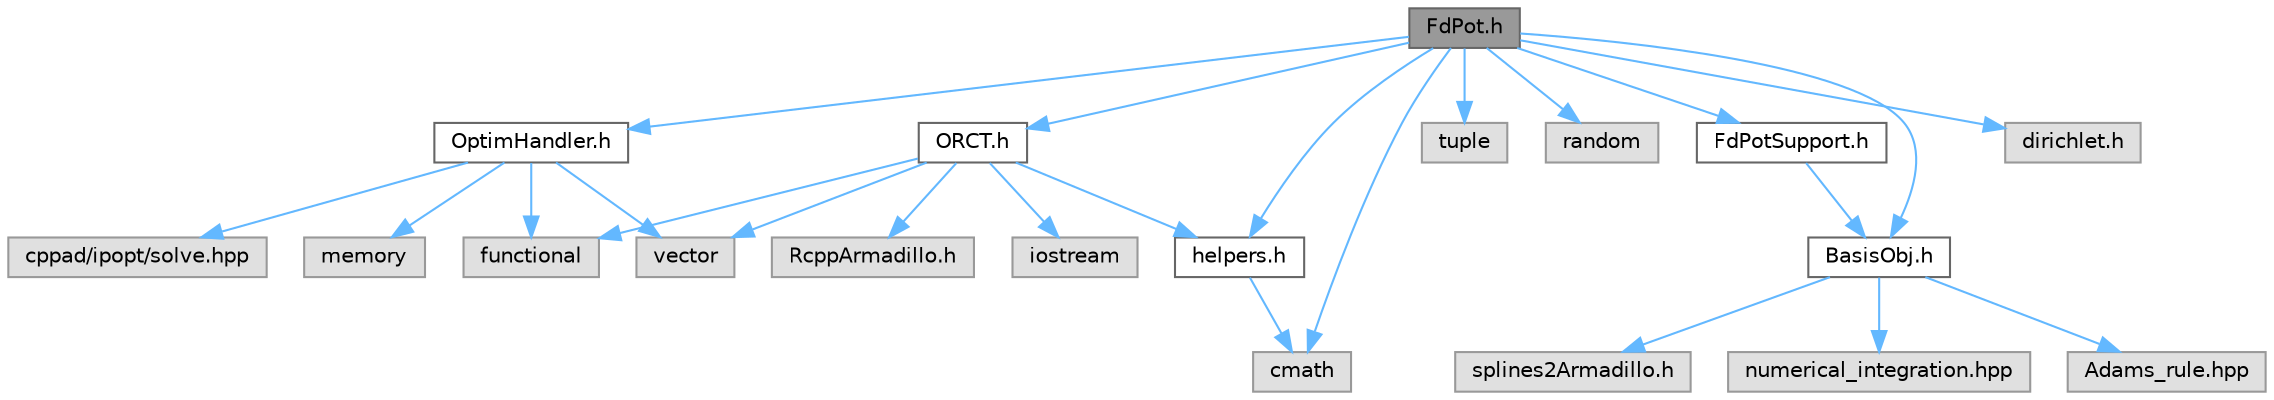 digraph "FdPot.h"
{
 // LATEX_PDF_SIZE
  bgcolor="transparent";
  edge [fontname=Helvetica,fontsize=10,labelfontname=Helvetica,labelfontsize=10];
  node [fontname=Helvetica,fontsize=10,shape=box,height=0.2,width=0.4];
  Node1 [label="FdPot.h",height=0.2,width=0.4,color="gray40", fillcolor="grey60", style="filled", fontcolor="black",tooltip=" "];
  Node1 -> Node2 [color="steelblue1",style="solid"];
  Node2 [label="cmath",height=0.2,width=0.4,color="grey60", fillcolor="#E0E0E0", style="filled",tooltip=" "];
  Node1 -> Node3 [color="steelblue1",style="solid"];
  Node3 [label="tuple",height=0.2,width=0.4,color="grey60", fillcolor="#E0E0E0", style="filled",tooltip=" "];
  Node1 -> Node4 [color="steelblue1",style="solid"];
  Node4 [label="random",height=0.2,width=0.4,color="grey60", fillcolor="#E0E0E0", style="filled",tooltip=" "];
  Node1 -> Node5 [color="steelblue1",style="solid"];
  Node5 [label="BasisObj.h",height=0.2,width=0.4,color="grey40", fillcolor="white", style="filled",URL="$_basis_obj_8h.html",tooltip=" "];
  Node5 -> Node6 [color="steelblue1",style="solid"];
  Node6 [label="splines2Armadillo.h",height=0.2,width=0.4,color="grey60", fillcolor="#E0E0E0", style="filled",tooltip=" "];
  Node5 -> Node7 [color="steelblue1",style="solid"];
  Node7 [label="numerical_integration.hpp",height=0.2,width=0.4,color="grey60", fillcolor="#E0E0E0", style="filled",tooltip=" "];
  Node5 -> Node8 [color="steelblue1",style="solid"];
  Node8 [label="Adams_rule.hpp",height=0.2,width=0.4,color="grey60", fillcolor="#E0E0E0", style="filled",tooltip=" "];
  Node1 -> Node9 [color="steelblue1",style="solid"];
  Node9 [label="OptimHandler.h",height=0.2,width=0.4,color="grey40", fillcolor="white", style="filled",URL="$_optim_handler_8h.html",tooltip=" "];
  Node9 -> Node10 [color="steelblue1",style="solid"];
  Node10 [label="cppad/ipopt/solve.hpp",height=0.2,width=0.4,color="grey60", fillcolor="#E0E0E0", style="filled",tooltip=" "];
  Node9 -> Node11 [color="steelblue1",style="solid"];
  Node11 [label="functional",height=0.2,width=0.4,color="grey60", fillcolor="#E0E0E0", style="filled",tooltip=" "];
  Node9 -> Node12 [color="steelblue1",style="solid"];
  Node12 [label="memory",height=0.2,width=0.4,color="grey60", fillcolor="#E0E0E0", style="filled",tooltip=" "];
  Node9 -> Node13 [color="steelblue1",style="solid"];
  Node13 [label="vector",height=0.2,width=0.4,color="grey60", fillcolor="#E0E0E0", style="filled",tooltip=" "];
  Node1 -> Node14 [color="steelblue1",style="solid"];
  Node14 [label="ORCT.h",height=0.2,width=0.4,color="grey40", fillcolor="white", style="filled",URL="$_o_r_c_t_8h.html",tooltip=" "];
  Node14 -> Node15 [color="steelblue1",style="solid"];
  Node15 [label="helpers.h",height=0.2,width=0.4,color="grey40", fillcolor="white", style="filled",URL="$helpers_8h.html",tooltip=" "];
  Node15 -> Node2 [color="steelblue1",style="solid"];
  Node14 -> Node11 [color="steelblue1",style="solid"];
  Node14 -> Node16 [color="steelblue1",style="solid"];
  Node16 [label="iostream",height=0.2,width=0.4,color="grey60", fillcolor="#E0E0E0", style="filled",tooltip=" "];
  Node14 -> Node13 [color="steelblue1",style="solid"];
  Node14 -> Node17 [color="steelblue1",style="solid"];
  Node17 [label="RcppArmadillo.h",height=0.2,width=0.4,color="grey60", fillcolor="#E0E0E0", style="filled",tooltip=" "];
  Node1 -> Node15 [color="steelblue1",style="solid"];
  Node1 -> Node18 [color="steelblue1",style="solid"];
  Node18 [label="FdPotSupport.h",height=0.2,width=0.4,color="grey40", fillcolor="white", style="filled",URL="$_fd_pot_support_8h.html",tooltip=" "];
  Node18 -> Node5 [color="steelblue1",style="solid"];
  Node1 -> Node19 [color="steelblue1",style="solid"];
  Node19 [label="dirichlet.h",height=0.2,width=0.4,color="grey60", fillcolor="#E0E0E0", style="filled",tooltip=" "];
}
